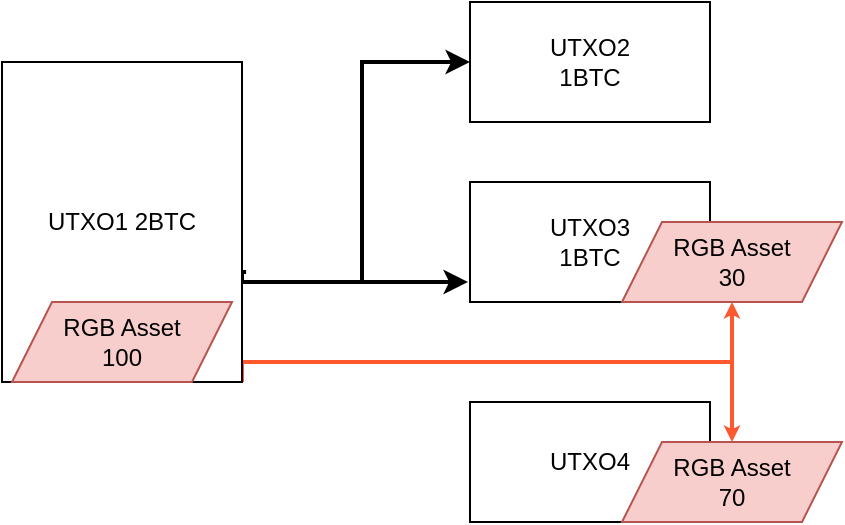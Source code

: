 <mxfile version="24.1.0" type="device">
  <diagram id="hi8sfMoy5ZoFu1KlQGUM" name="第 1 页">
    <mxGraphModel dx="975" dy="743" grid="1" gridSize="10" guides="1" tooltips="1" connect="1" arrows="1" fold="1" page="1" pageScale="1" pageWidth="827" pageHeight="1169" math="0" shadow="0">
      <root>
        <mxCell id="0" />
        <mxCell id="1" parent="0" />
        <mxCell id="qFRLE7N9h79QPN77nhn2-9" style="edgeStyle=orthogonalEdgeStyle;rounded=0;orthogonalLoop=1;jettySize=auto;html=1;exitX=1.017;exitY=0.656;exitDx=0;exitDy=0;entryX=0;entryY=0.5;entryDx=0;entryDy=0;strokeWidth=2;exitPerimeter=0;" edge="1" parent="1" source="qFRLE7N9h79QPN77nhn2-1" target="qFRLE7N9h79QPN77nhn2-2">
          <mxGeometry relative="1" as="geometry">
            <Array as="points">
              <mxPoint x="300" y="195" />
              <mxPoint x="300" y="200" />
              <mxPoint x="360" y="200" />
              <mxPoint x="360" y="90" />
            </Array>
          </mxGeometry>
        </mxCell>
        <mxCell id="qFRLE7N9h79QPN77nhn2-14" style="edgeStyle=orthogonalEdgeStyle;rounded=0;orthogonalLoop=1;jettySize=auto;html=1;strokeColor=#FF582E;strokeWidth=2;endSize=2;" edge="1" parent="1">
          <mxGeometry relative="1" as="geometry">
            <mxPoint x="310" y="240" as="sourcePoint" />
            <mxPoint x="545" y="210" as="targetPoint" />
            <Array as="points">
              <mxPoint x="300" y="240" />
              <mxPoint x="545" y="240" />
            </Array>
          </mxGeometry>
        </mxCell>
        <mxCell id="qFRLE7N9h79QPN77nhn2-17" style="edgeStyle=orthogonalEdgeStyle;rounded=0;orthogonalLoop=1;jettySize=auto;html=1;exitX=1;exitY=0.75;exitDx=0;exitDy=0;entryX=0;entryY=0.75;entryDx=0;entryDy=0;strokeWidth=2;" edge="1" parent="1">
          <mxGeometry relative="1" as="geometry">
            <mxPoint x="299" y="198" as="sourcePoint" />
            <mxPoint x="413" y="200" as="targetPoint" />
            <Array as="points">
              <mxPoint x="299" y="200" />
            </Array>
          </mxGeometry>
        </mxCell>
        <mxCell id="qFRLE7N9h79QPN77nhn2-18" style="edgeStyle=orthogonalEdgeStyle;rounded=0;orthogonalLoop=1;jettySize=auto;html=1;exitX=1;exitY=1;exitDx=0;exitDy=0;entryX=0.5;entryY=0;entryDx=0;entryDy=0;strokeColor=#FF582E;strokeWidth=2;endSize=2;" edge="1" parent="1" source="qFRLE7N9h79QPN77nhn2-1" target="qFRLE7N9h79QPN77nhn2-12">
          <mxGeometry relative="1" as="geometry">
            <mxPoint x="300" y="270" as="sourcePoint" />
            <mxPoint x="545" y="300" as="targetPoint" />
            <Array as="points">
              <mxPoint x="300" y="240" />
              <mxPoint x="545" y="240" />
            </Array>
          </mxGeometry>
        </mxCell>
        <mxCell id="qFRLE7N9h79QPN77nhn2-1" value="UTXO1 2BTC" style="rounded=0;whiteSpace=wrap;html=1;" vertex="1" parent="1">
          <mxGeometry x="180" y="90" width="120" height="160" as="geometry" />
        </mxCell>
        <mxCell id="qFRLE7N9h79QPN77nhn2-2" value="UTXO2&lt;br&gt;1BTC" style="rounded=0;whiteSpace=wrap;html=1;" vertex="1" parent="1">
          <mxGeometry x="414" y="60" width="120" height="60" as="geometry" />
        </mxCell>
        <mxCell id="qFRLE7N9h79QPN77nhn2-3" value="RGB Asset&lt;div&gt;100&lt;/div&gt;" style="shape=parallelogram;perimeter=parallelogramPerimeter;whiteSpace=wrap;html=1;fixedSize=1;fillColor=#f8cecc;strokeColor=#b85450;" vertex="1" parent="1">
          <mxGeometry x="185" y="210" width="110" height="40" as="geometry" />
        </mxCell>
        <mxCell id="qFRLE7N9h79QPN77nhn2-15" value="" style="group" vertex="1" connectable="0" parent="1">
          <mxGeometry x="414" y="150" width="186" height="60" as="geometry" />
        </mxCell>
        <mxCell id="qFRLE7N9h79QPN77nhn2-6" value="UTXO3&lt;br&gt;1BTC" style="rounded=0;whiteSpace=wrap;html=1;" vertex="1" parent="qFRLE7N9h79QPN77nhn2-15">
          <mxGeometry width="120" height="60" as="geometry" />
        </mxCell>
        <mxCell id="qFRLE7N9h79QPN77nhn2-11" value="RGB Asset&lt;div&gt;&lt;span style=&quot;background-color: initial;&quot;&gt;30&lt;/span&gt;&lt;/div&gt;" style="shape=parallelogram;perimeter=parallelogramPerimeter;whiteSpace=wrap;html=1;fixedSize=1;fillColor=#f8cecc;strokeColor=#b85450;" vertex="1" parent="qFRLE7N9h79QPN77nhn2-15">
          <mxGeometry x="76" y="20" width="110" height="40" as="geometry" />
        </mxCell>
        <mxCell id="qFRLE7N9h79QPN77nhn2-16" value="" style="group" vertex="1" connectable="0" parent="1">
          <mxGeometry x="414" y="260" width="186" height="60" as="geometry" />
        </mxCell>
        <mxCell id="qFRLE7N9h79QPN77nhn2-10" value="UTXO4" style="rounded=0;whiteSpace=wrap;html=1;" vertex="1" parent="qFRLE7N9h79QPN77nhn2-16">
          <mxGeometry width="120" height="60" as="geometry" />
        </mxCell>
        <mxCell id="qFRLE7N9h79QPN77nhn2-12" value="RGB Asset&lt;div&gt;&lt;span style=&quot;background-color: initial;&quot;&gt;70&lt;/span&gt;&lt;/div&gt;" style="shape=parallelogram;perimeter=parallelogramPerimeter;whiteSpace=wrap;html=1;fixedSize=1;fillColor=#f8cecc;strokeColor=#b85450;" vertex="1" parent="qFRLE7N9h79QPN77nhn2-16">
          <mxGeometry x="76" y="20" width="110" height="40" as="geometry" />
        </mxCell>
      </root>
    </mxGraphModel>
  </diagram>
</mxfile>
